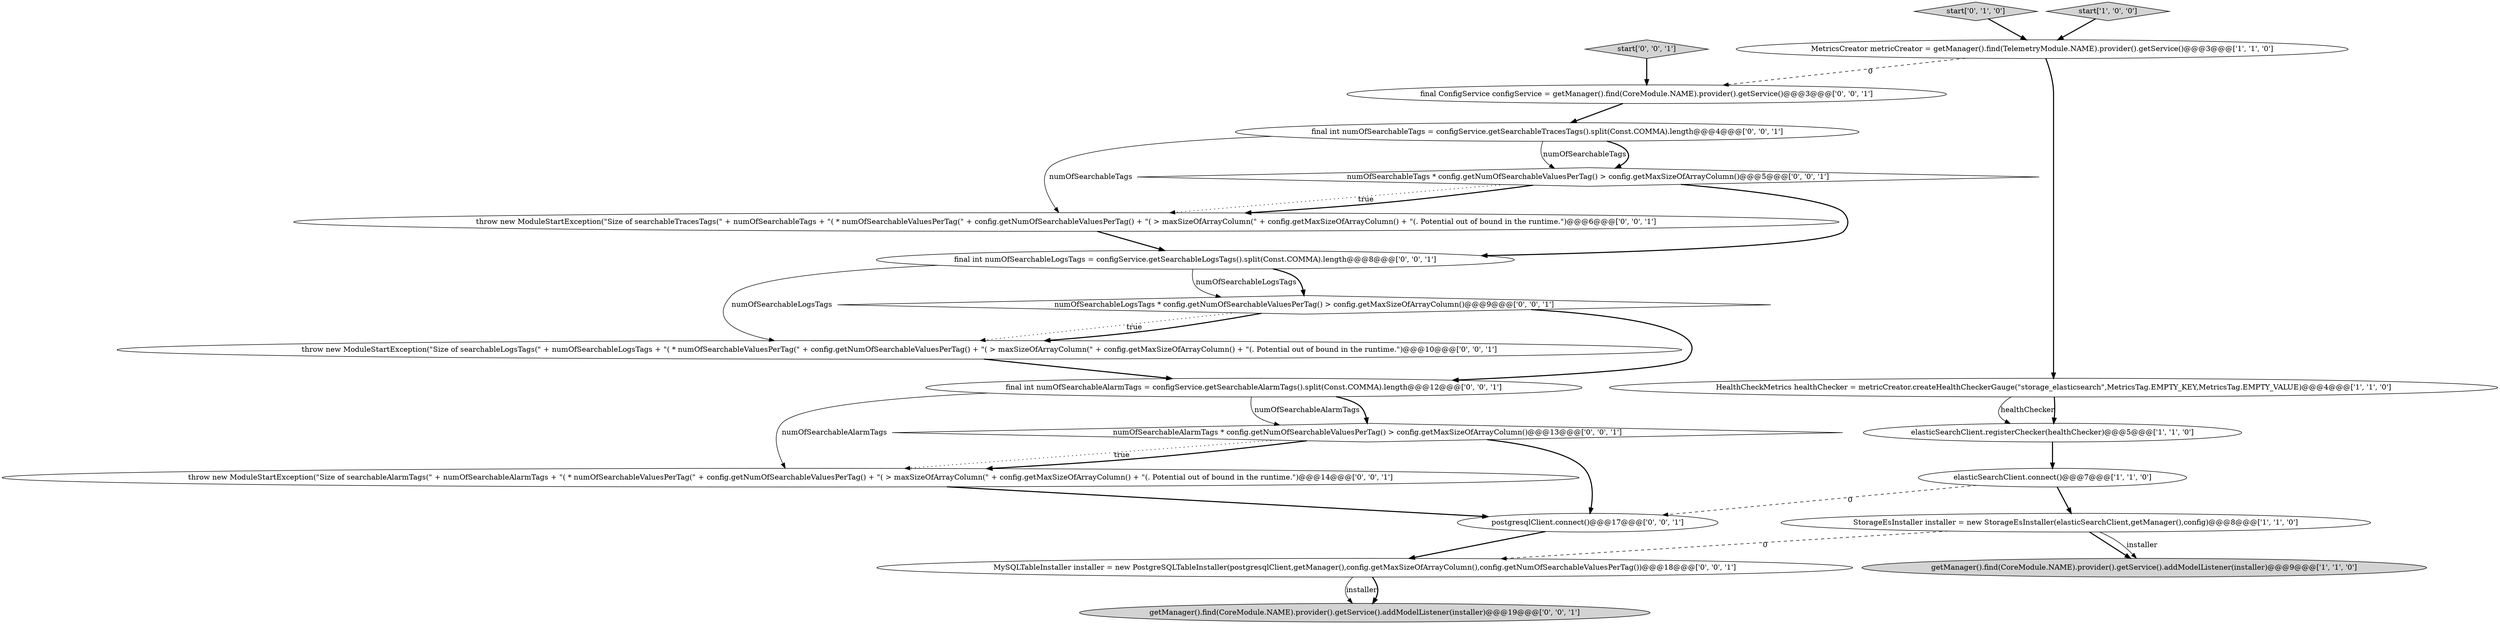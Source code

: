 digraph {
11 [style = filled, label = "throw new ModuleStartException(\"Size of searchableLogsTags(\" + numOfSearchableLogsTags + \"( * numOfSearchableValuesPerTag(\" + config.getNumOfSearchableValuesPerTag() + \"( > maxSizeOfArrayColumn(\" + config.getMaxSizeOfArrayColumn() + \"(. Potential out of bound in the runtime.\")@@@10@@@['0', '0', '1']", fillcolor = white, shape = ellipse image = "AAA0AAABBB3BBB"];
1 [style = filled, label = "elasticSearchClient.connect()@@@7@@@['1', '1', '0']", fillcolor = white, shape = ellipse image = "AAA0AAABBB1BBB"];
18 [style = filled, label = "start['0', '0', '1']", fillcolor = lightgray, shape = diamond image = "AAA0AAABBB3BBB"];
7 [style = filled, label = "start['0', '1', '0']", fillcolor = lightgray, shape = diamond image = "AAA0AAABBB2BBB"];
6 [style = filled, label = "HealthCheckMetrics healthChecker = metricCreator.createHealthCheckerGauge(\"storage_elasticsearch\",MetricsTag.EMPTY_KEY,MetricsTag.EMPTY_VALUE)@@@4@@@['1', '1', '0']", fillcolor = white, shape = ellipse image = "AAA0AAABBB1BBB"];
10 [style = filled, label = "postgresqlClient.connect()@@@17@@@['0', '0', '1']", fillcolor = white, shape = ellipse image = "AAA0AAABBB3BBB"];
15 [style = filled, label = "final int numOfSearchableAlarmTags = configService.getSearchableAlarmTags().split(Const.COMMA).length@@@12@@@['0', '0', '1']", fillcolor = white, shape = ellipse image = "AAA0AAABBB3BBB"];
19 [style = filled, label = "numOfSearchableLogsTags * config.getNumOfSearchableValuesPerTag() > config.getMaxSizeOfArrayColumn()@@@9@@@['0', '0', '1']", fillcolor = white, shape = diamond image = "AAA0AAABBB3BBB"];
20 [style = filled, label = "MySQLTableInstaller installer = new PostgreSQLTableInstaller(postgresqlClient,getManager(),config.getMaxSizeOfArrayColumn(),config.getNumOfSearchableValuesPerTag())@@@18@@@['0', '0', '1']", fillcolor = white, shape = ellipse image = "AAA0AAABBB3BBB"];
2 [style = filled, label = "start['1', '0', '0']", fillcolor = lightgray, shape = diamond image = "AAA0AAABBB1BBB"];
8 [style = filled, label = "final int numOfSearchableLogsTags = configService.getSearchableLogsTags().split(Const.COMMA).length@@@8@@@['0', '0', '1']", fillcolor = white, shape = ellipse image = "AAA0AAABBB3BBB"];
3 [style = filled, label = "elasticSearchClient.registerChecker(healthChecker)@@@5@@@['1', '1', '0']", fillcolor = white, shape = ellipse image = "AAA0AAABBB1BBB"];
14 [style = filled, label = "throw new ModuleStartException(\"Size of searchableTracesTags(\" + numOfSearchableTags + \"( * numOfSearchableValuesPerTag(\" + config.getNumOfSearchableValuesPerTag() + \"( > maxSizeOfArrayColumn(\" + config.getMaxSizeOfArrayColumn() + \"(. Potential out of bound in the runtime.\")@@@6@@@['0', '0', '1']", fillcolor = white, shape = ellipse image = "AAA0AAABBB3BBB"];
21 [style = filled, label = "throw new ModuleStartException(\"Size of searchableAlarmTags(\" + numOfSearchableAlarmTags + \"( * numOfSearchableValuesPerTag(\" + config.getNumOfSearchableValuesPerTag() + \"( > maxSizeOfArrayColumn(\" + config.getMaxSizeOfArrayColumn() + \"(. Potential out of bound in the runtime.\")@@@14@@@['0', '0', '1']", fillcolor = white, shape = ellipse image = "AAA0AAABBB3BBB"];
17 [style = filled, label = "final int numOfSearchableTags = configService.getSearchableTracesTags().split(Const.COMMA).length@@@4@@@['0', '0', '1']", fillcolor = white, shape = ellipse image = "AAA0AAABBB3BBB"];
13 [style = filled, label = "numOfSearchableAlarmTags * config.getNumOfSearchableValuesPerTag() > config.getMaxSizeOfArrayColumn()@@@13@@@['0', '0', '1']", fillcolor = white, shape = diamond image = "AAA0AAABBB3BBB"];
12 [style = filled, label = "final ConfigService configService = getManager().find(CoreModule.NAME).provider().getService()@@@3@@@['0', '0', '1']", fillcolor = white, shape = ellipse image = "AAA0AAABBB3BBB"];
16 [style = filled, label = "numOfSearchableTags * config.getNumOfSearchableValuesPerTag() > config.getMaxSizeOfArrayColumn()@@@5@@@['0', '0', '1']", fillcolor = white, shape = diamond image = "AAA0AAABBB3BBB"];
5 [style = filled, label = "MetricsCreator metricCreator = getManager().find(TelemetryModule.NAME).provider().getService()@@@3@@@['1', '1', '0']", fillcolor = white, shape = ellipse image = "AAA0AAABBB1BBB"];
4 [style = filled, label = "getManager().find(CoreModule.NAME).provider().getService().addModelListener(installer)@@@9@@@['1', '1', '0']", fillcolor = lightgray, shape = ellipse image = "AAA0AAABBB1BBB"];
0 [style = filled, label = "StorageEsInstaller installer = new StorageEsInstaller(elasticSearchClient,getManager(),config)@@@8@@@['1', '1', '0']", fillcolor = white, shape = ellipse image = "AAA0AAABBB1BBB"];
9 [style = filled, label = "getManager().find(CoreModule.NAME).provider().getService().addModelListener(installer)@@@19@@@['0', '0', '1']", fillcolor = lightgray, shape = ellipse image = "AAA0AAABBB3BBB"];
13->21 [style = dotted, label="true"];
0->4 [style = bold, label=""];
8->11 [style = solid, label="numOfSearchableLogsTags"];
17->16 [style = solid, label="numOfSearchableTags"];
15->21 [style = solid, label="numOfSearchableAlarmTags"];
6->3 [style = solid, label="healthChecker"];
2->5 [style = bold, label=""];
16->8 [style = bold, label=""];
19->15 [style = bold, label=""];
16->14 [style = dotted, label="true"];
11->15 [style = bold, label=""];
20->9 [style = solid, label="installer"];
0->20 [style = dashed, label="0"];
21->10 [style = bold, label=""];
3->1 [style = bold, label=""];
15->13 [style = solid, label="numOfSearchableAlarmTags"];
12->17 [style = bold, label=""];
19->11 [style = dotted, label="true"];
19->11 [style = bold, label=""];
8->19 [style = solid, label="numOfSearchableLogsTags"];
0->4 [style = solid, label="installer"];
16->14 [style = bold, label=""];
17->14 [style = solid, label="numOfSearchableTags"];
6->3 [style = bold, label=""];
1->10 [style = dashed, label="0"];
14->8 [style = bold, label=""];
15->13 [style = bold, label=""];
5->12 [style = dashed, label="0"];
7->5 [style = bold, label=""];
20->9 [style = bold, label=""];
18->12 [style = bold, label=""];
13->10 [style = bold, label=""];
17->16 [style = bold, label=""];
5->6 [style = bold, label=""];
8->19 [style = bold, label=""];
1->0 [style = bold, label=""];
13->21 [style = bold, label=""];
10->20 [style = bold, label=""];
}
